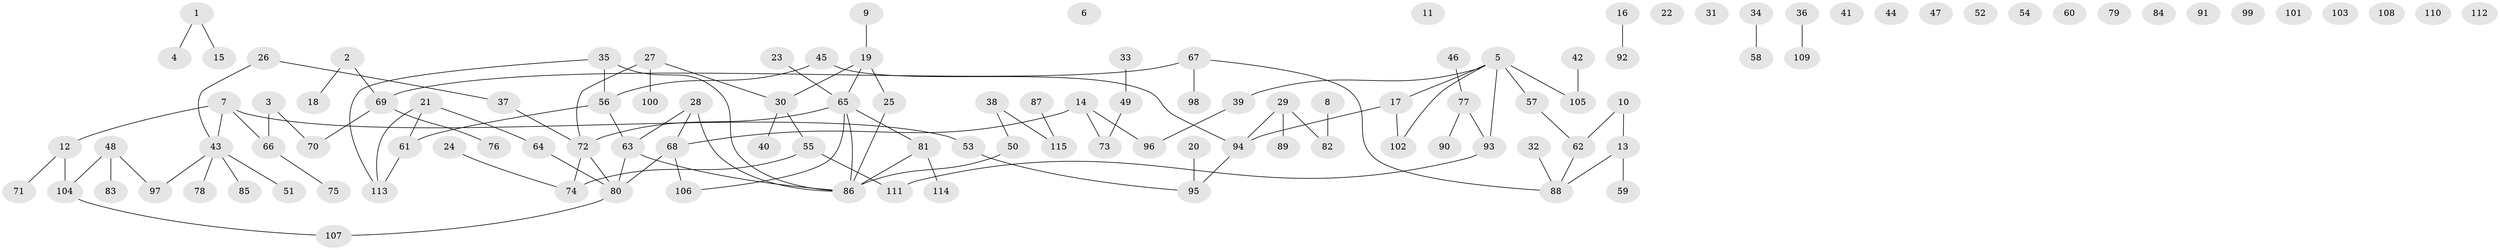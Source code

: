 // Generated by graph-tools (version 1.1) at 2025/25/03/09/25 03:25:22]
// undirected, 115 vertices, 111 edges
graph export_dot {
graph [start="1"]
  node [color=gray90,style=filled];
  1;
  2;
  3;
  4;
  5;
  6;
  7;
  8;
  9;
  10;
  11;
  12;
  13;
  14;
  15;
  16;
  17;
  18;
  19;
  20;
  21;
  22;
  23;
  24;
  25;
  26;
  27;
  28;
  29;
  30;
  31;
  32;
  33;
  34;
  35;
  36;
  37;
  38;
  39;
  40;
  41;
  42;
  43;
  44;
  45;
  46;
  47;
  48;
  49;
  50;
  51;
  52;
  53;
  54;
  55;
  56;
  57;
  58;
  59;
  60;
  61;
  62;
  63;
  64;
  65;
  66;
  67;
  68;
  69;
  70;
  71;
  72;
  73;
  74;
  75;
  76;
  77;
  78;
  79;
  80;
  81;
  82;
  83;
  84;
  85;
  86;
  87;
  88;
  89;
  90;
  91;
  92;
  93;
  94;
  95;
  96;
  97;
  98;
  99;
  100;
  101;
  102;
  103;
  104;
  105;
  106;
  107;
  108;
  109;
  110;
  111;
  112;
  113;
  114;
  115;
  1 -- 4;
  1 -- 15;
  2 -- 18;
  2 -- 69;
  3 -- 66;
  3 -- 70;
  5 -- 17;
  5 -- 39;
  5 -- 57;
  5 -- 93;
  5 -- 102;
  5 -- 105;
  7 -- 12;
  7 -- 43;
  7 -- 53;
  7 -- 66;
  8 -- 82;
  9 -- 19;
  10 -- 13;
  10 -- 62;
  12 -- 71;
  12 -- 104;
  13 -- 59;
  13 -- 88;
  14 -- 68;
  14 -- 73;
  14 -- 96;
  16 -- 92;
  17 -- 94;
  17 -- 102;
  19 -- 25;
  19 -- 30;
  19 -- 65;
  20 -- 95;
  21 -- 61;
  21 -- 64;
  21 -- 113;
  23 -- 65;
  24 -- 74;
  25 -- 86;
  26 -- 37;
  26 -- 43;
  27 -- 30;
  27 -- 72;
  27 -- 100;
  28 -- 63;
  28 -- 68;
  28 -- 86;
  29 -- 82;
  29 -- 89;
  29 -- 94;
  30 -- 40;
  30 -- 55;
  32 -- 88;
  33 -- 49;
  34 -- 58;
  35 -- 56;
  35 -- 86;
  35 -- 113;
  36 -- 109;
  37 -- 72;
  38 -- 50;
  38 -- 115;
  39 -- 96;
  42 -- 105;
  43 -- 51;
  43 -- 78;
  43 -- 85;
  43 -- 97;
  45 -- 56;
  45 -- 94;
  46 -- 77;
  48 -- 83;
  48 -- 97;
  48 -- 104;
  49 -- 73;
  50 -- 86;
  53 -- 95;
  55 -- 74;
  55 -- 111;
  56 -- 61;
  56 -- 63;
  57 -- 62;
  61 -- 113;
  62 -- 88;
  63 -- 80;
  63 -- 86;
  64 -- 80;
  65 -- 72;
  65 -- 81;
  65 -- 86;
  65 -- 106;
  66 -- 75;
  67 -- 69;
  67 -- 88;
  67 -- 98;
  68 -- 80;
  68 -- 106;
  69 -- 70;
  69 -- 76;
  72 -- 74;
  72 -- 80;
  77 -- 90;
  77 -- 93;
  80 -- 107;
  81 -- 86;
  81 -- 114;
  87 -- 115;
  93 -- 111;
  94 -- 95;
  104 -- 107;
}
